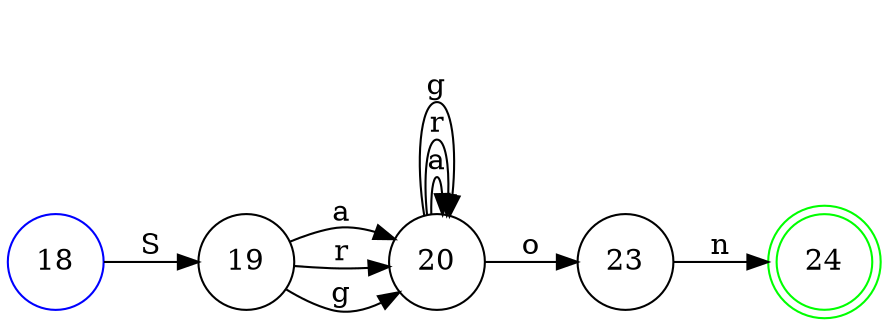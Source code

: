 digraph finite_state_machine {
graph [ dpi = 400 ];
rankdir=LR;
size="8,5"
node [shape = circle];
18 [label="18" color="black" shape="circle"]
18 -> 19 [label="S"]
18 [color="blue"]
19 [label="19" color="black" shape="circle"]
19 -> 20 [label="a"]
19 -> 20 [label="r"]
19 -> 20 [label="g"]
20 [label="20" color="black" shape="circle"]
20 -> 20 [label="a"]
20 -> 20 [label="r"]
20 -> 20 [label="g"]
20 -> 23 [label="o"]
23 [label="23" color="black" shape="circle"]
23 -> 24 [label="n"]
24 [label="24" color="green" shape="doublecircle"]
}